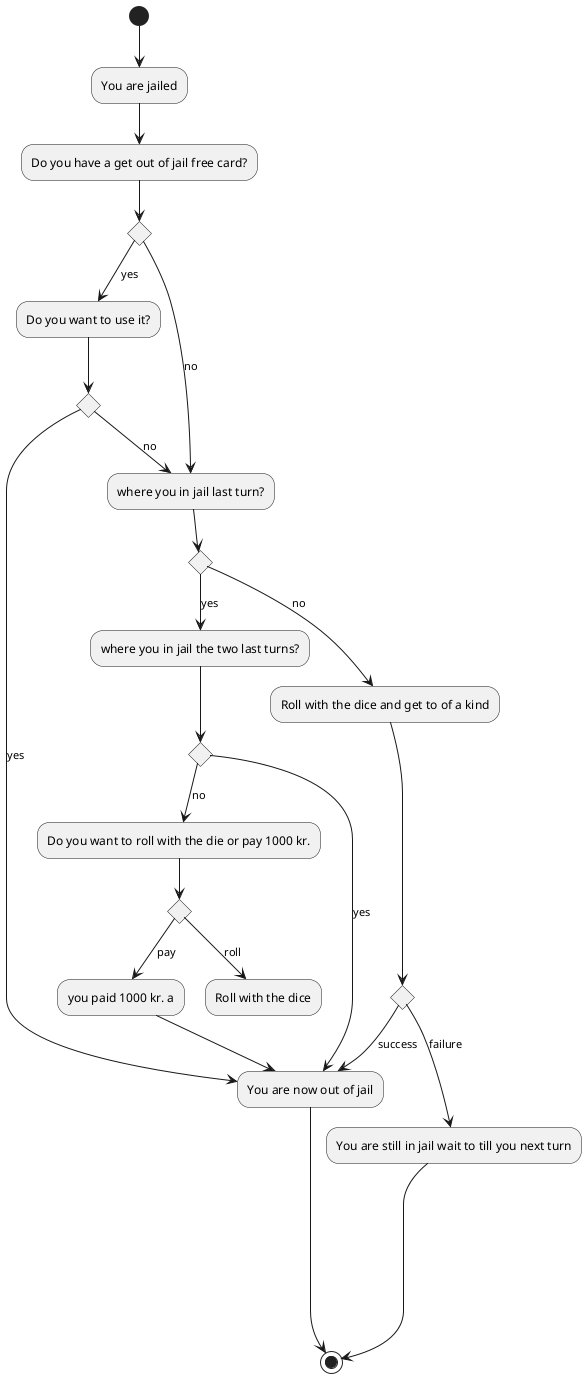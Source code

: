 @startuml
'https://plantuml.com/activity-diagram-beta

(*) --> "You are jailed"
-->"Do you have a get out of jail free card?"
if "" then
 --> [yes] "Do you want to use it?"
 if ""
 -->[yes]"You are now out of jail"
   -down----->(*)
   else
   -->[no]"where you in jail last turn?"
   endif
else
-->[no]  "where you in jail last turn?"
if ""
-->[no]"Roll with the dice and get to of a kind"
if ""
-->[success]"You are now out of jail"
else
-->[failure]"You are still in jail wait to till you next turn"
-->(*)
endif
else
-->[yes]"where you in jail the two last turns?"
if ""
-->[yes]"You are now out of jail"
else
-->[no]"Do you want to roll with the die or pay 1000 kr."
if ""
-->[roll]"Roll with the dice"
else
-->[pay]"you paid 1000 kr. a"
-->"You are now out of jail"



@enduml
